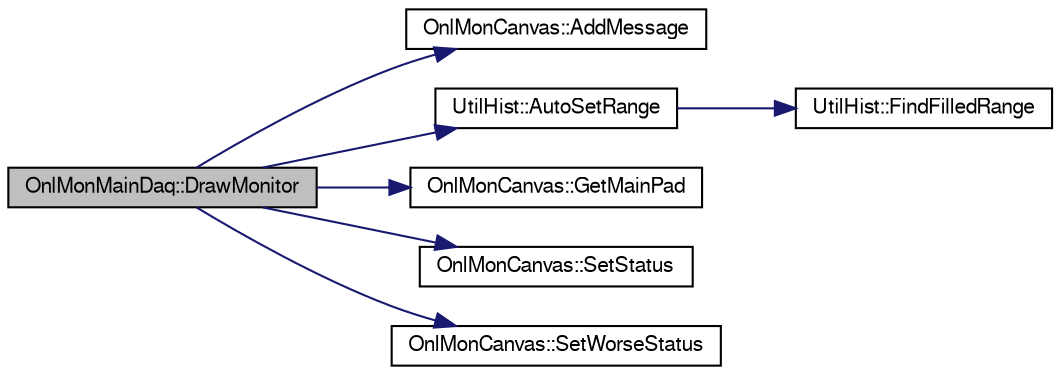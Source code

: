 digraph "OnlMonMainDaq::DrawMonitor"
{
  bgcolor="transparent";
  edge [fontname="FreeSans",fontsize="10",labelfontname="FreeSans",labelfontsize="10"];
  node [fontname="FreeSans",fontsize="10",shape=record];
  rankdir="LR";
  Node1 [label="OnlMonMainDaq::DrawMonitor",height=0.2,width=0.4,color="black", fillcolor="grey75", style="filled" fontcolor="black"];
  Node1 -> Node2 [color="midnightblue",fontsize="10",style="solid",fontname="FreeSans"];
  Node2 [label="OnlMonCanvas::AddMessage",height=0.2,width=0.4,color="black",URL="$df/ddc/classOnlMonCanvas.html#a83334e848c8a13d6ba7e76a2b6b03f7c"];
  Node1 -> Node3 [color="midnightblue",fontsize="10",style="solid",fontname="FreeSans"];
  Node3 [label="UtilHist::AutoSetRange",height=0.2,width=0.4,color="black",URL="$d3/daf/namespaceUtilHist.html#a5c646c763a7d90ed6ae5b9eb7d6b9719"];
  Node3 -> Node4 [color="midnightblue",fontsize="10",style="solid",fontname="FreeSans"];
  Node4 [label="UtilHist::FindFilledRange",height=0.2,width=0.4,color="black",URL="$d3/daf/namespaceUtilHist.html#a3cf821e9299974225cc90084beadcb30"];
  Node1 -> Node5 [color="midnightblue",fontsize="10",style="solid",fontname="FreeSans"];
  Node5 [label="OnlMonCanvas::GetMainPad",height=0.2,width=0.4,color="black",URL="$df/ddc/classOnlMonCanvas.html#aec0773674b0c23cc053658c3a4526183"];
  Node1 -> Node6 [color="midnightblue",fontsize="10",style="solid",fontname="FreeSans"];
  Node6 [label="OnlMonCanvas::SetStatus",height=0.2,width=0.4,color="black",URL="$df/ddc/classOnlMonCanvas.html#a965335816e1bdd68a3c96b9ab5a72e2f"];
  Node1 -> Node7 [color="midnightblue",fontsize="10",style="solid",fontname="FreeSans"];
  Node7 [label="OnlMonCanvas::SetWorseStatus",height=0.2,width=0.4,color="black",URL="$df/ddc/classOnlMonCanvas.html#afe5cfc9e7acdac2773513ba5f33f57f0"];
}
